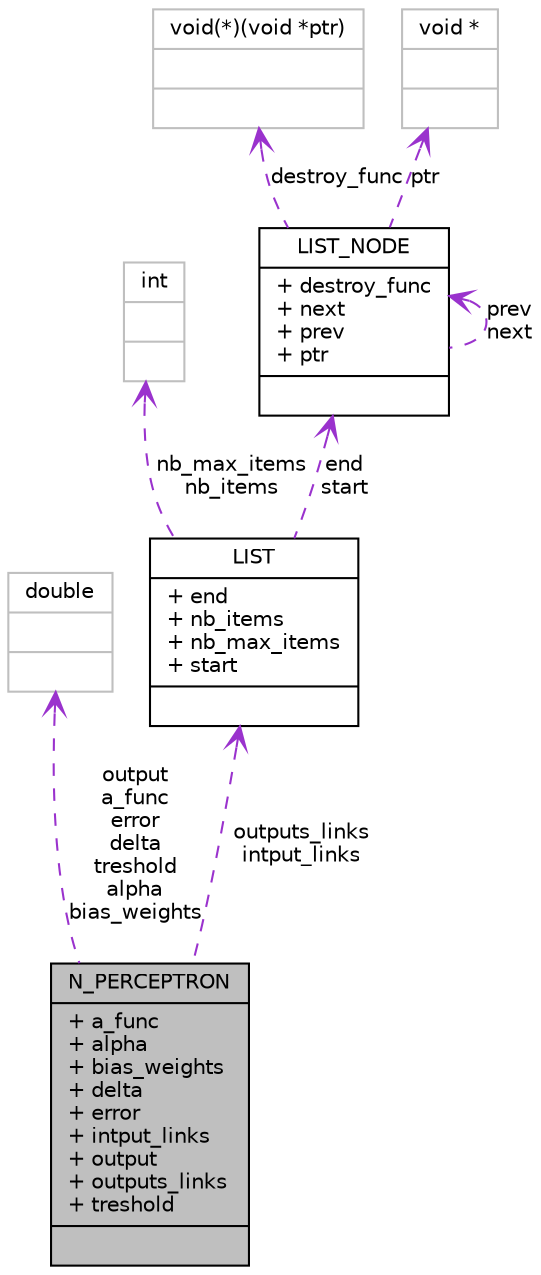digraph G
{
  edge [fontname="Helvetica",fontsize="10",labelfontname="Helvetica",labelfontsize="10"];
  node [fontname="Helvetica",fontsize="10",shape=record];
  Node1 [label="{N_PERCEPTRON\n|+ a_func\l+ alpha\l+ bias_weights\l+ delta\l+ error\l+ intput_links\l+ output\l+ outputs_links\l+ treshold\l|}",height=0.2,width=0.4,color="black", fillcolor="grey75", style="filled" fontcolor="black"];
  Node2 -> Node1 [dir=back,color="darkorchid3",fontsize="10",style="dashed",label="output\na_func\nerror\ndelta\ntreshold\nalpha\nbias_weights",arrowtail="open",fontname="Helvetica"];
  Node2 [label="{double\n||}",height=0.2,width=0.4,color="grey75", fillcolor="white", style="filled"];
  Node3 -> Node1 [dir=back,color="darkorchid3",fontsize="10",style="dashed",label="outputs_links\nintput_links",arrowtail="open",fontname="Helvetica"];
  Node3 [label="{LIST\n|+ end\l+ nb_items\l+ nb_max_items\l+ start\l|}",height=0.2,width=0.4,color="black", fillcolor="white", style="filled",URL="$struct_l_i_s_t.html"];
  Node4 -> Node3 [dir=back,color="darkorchid3",fontsize="10",style="dashed",label="nb_max_items\nnb_items",arrowtail="open",fontname="Helvetica"];
  Node4 [label="{int\n||}",height=0.2,width=0.4,color="grey75", fillcolor="white", style="filled"];
  Node5 -> Node3 [dir=back,color="darkorchid3",fontsize="10",style="dashed",label="end\nstart",arrowtail="open",fontname="Helvetica"];
  Node5 [label="{LIST_NODE\n|+ destroy_func\l+ next\l+ prev\l+ ptr\l|}",height=0.2,width=0.4,color="black", fillcolor="white", style="filled",URL="$struct_l_i_s_t___n_o_d_e.html"];
  Node5 -> Node5 [dir=back,color="darkorchid3",fontsize="10",style="dashed",label="prev\nnext",arrowtail="open",fontname="Helvetica"];
  Node6 -> Node5 [dir=back,color="darkorchid3",fontsize="10",style="dashed",label="destroy_func",arrowtail="open",fontname="Helvetica"];
  Node6 [label="{void(*)(void *ptr)\n||}",height=0.2,width=0.4,color="grey75", fillcolor="white", style="filled"];
  Node7 -> Node5 [dir=back,color="darkorchid3",fontsize="10",style="dashed",label="ptr",arrowtail="open",fontname="Helvetica"];
  Node7 [label="{void *\n||}",height=0.2,width=0.4,color="grey75", fillcolor="white", style="filled"];
}
